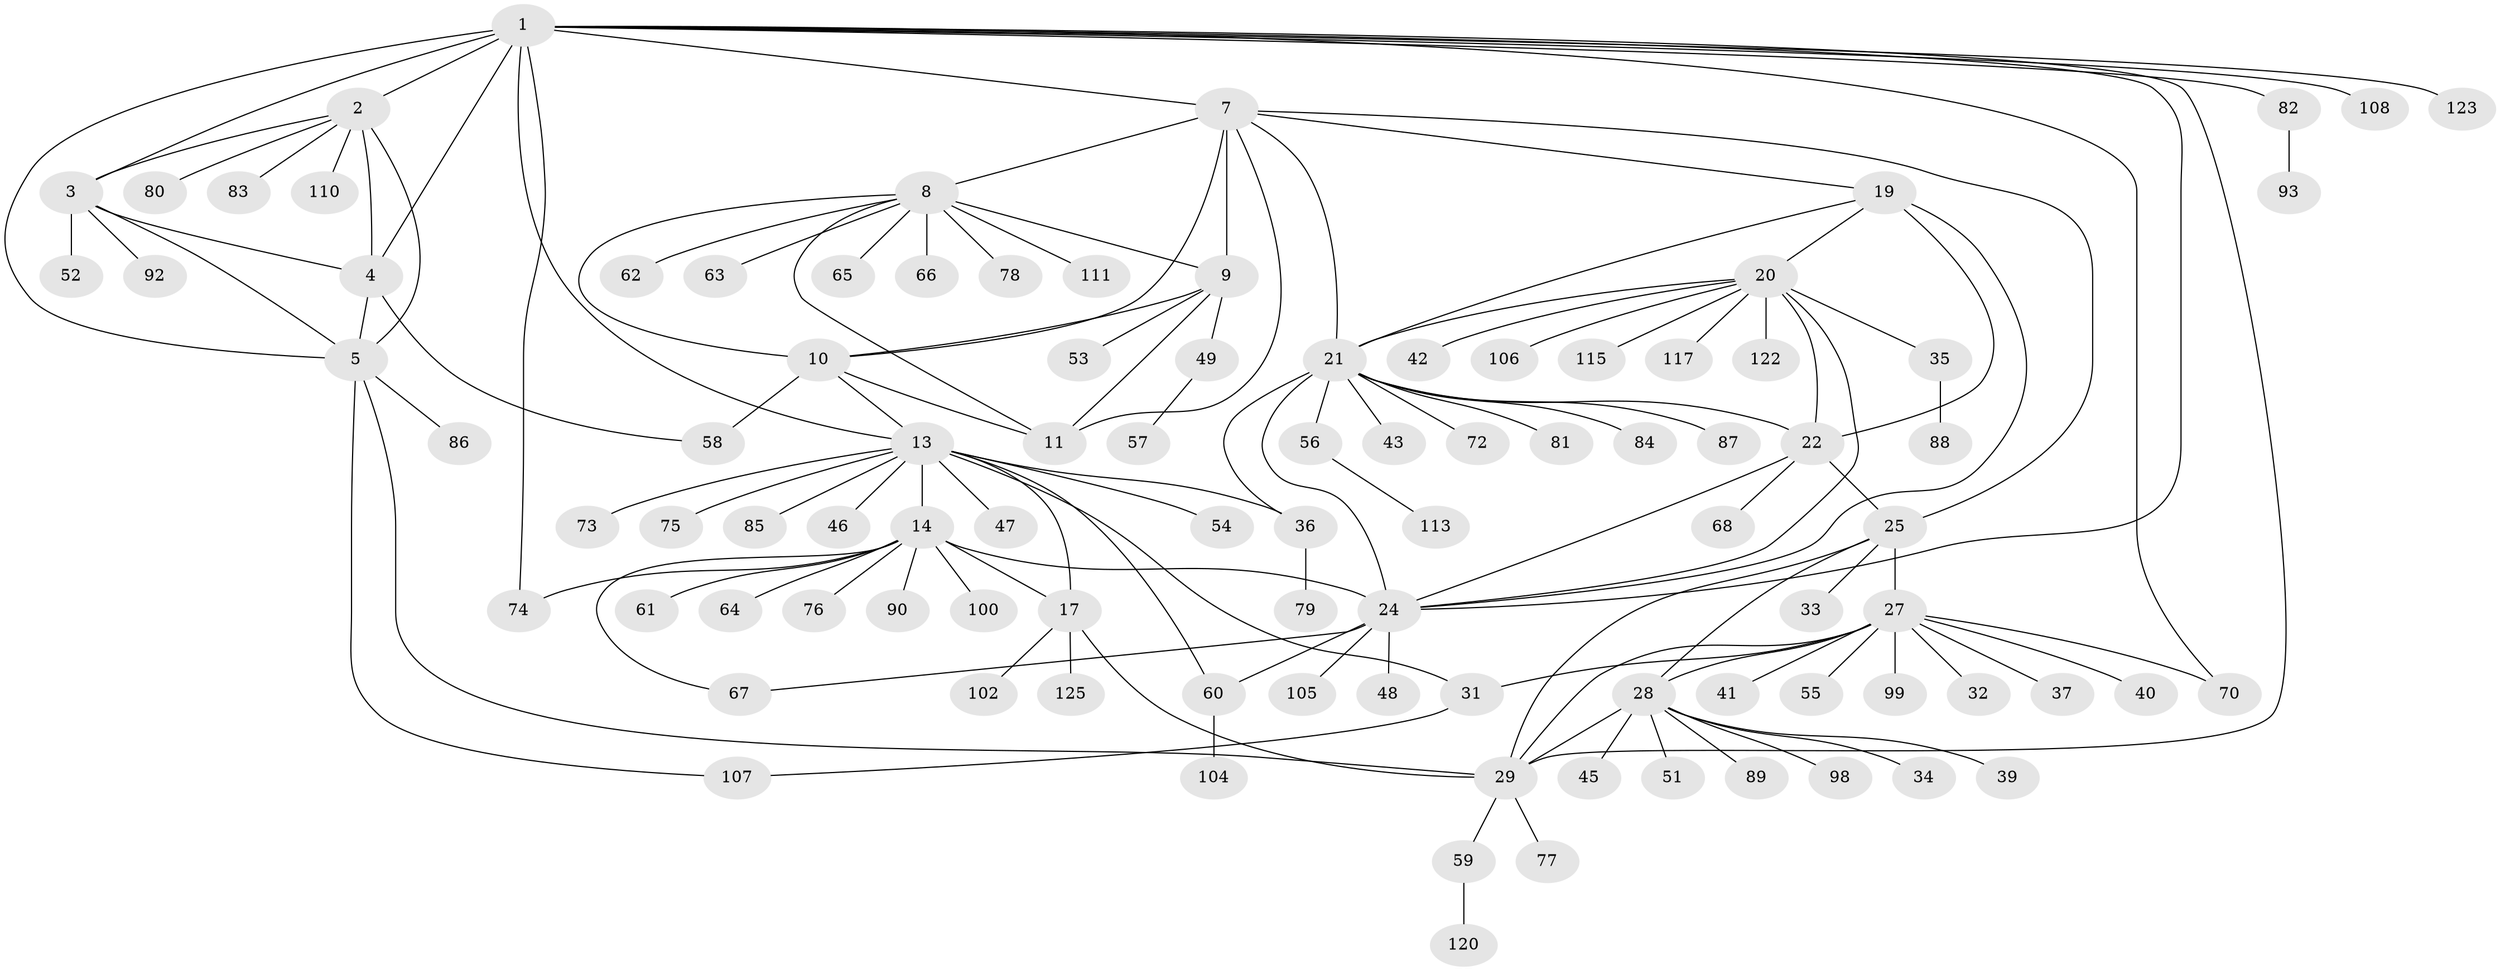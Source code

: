 // Generated by graph-tools (version 1.1) at 2025/52/02/27/25 19:52:15]
// undirected, 97 vertices, 134 edges
graph export_dot {
graph [start="1"]
  node [color=gray90,style=filled];
  1 [super="+6"];
  2 [super="+101"];
  3 [super="+121"];
  4 [super="+112"];
  5 [super="+94"];
  7 [super="+12"];
  8 [super="+44"];
  9;
  10 [super="+71"];
  11 [super="+109"];
  13 [super="+16"];
  14 [super="+15"];
  17 [super="+18"];
  19 [super="+119"];
  20 [super="+103"];
  21 [super="+91"];
  22 [super="+23"];
  24 [super="+95"];
  25 [super="+26"];
  27 [super="+30"];
  28 [super="+38"];
  29 [super="+50"];
  31 [super="+124"];
  32;
  33;
  34;
  35;
  36 [super="+69"];
  37;
  39;
  40;
  41;
  42;
  43;
  45;
  46;
  47;
  48;
  49 [super="+96"];
  51;
  52;
  53;
  54;
  55;
  56;
  57;
  58;
  59;
  60;
  61;
  62;
  63;
  64;
  65;
  66;
  67;
  68;
  70;
  72;
  73;
  74 [super="+114"];
  75;
  76;
  77;
  78;
  79;
  80;
  81;
  82;
  83;
  84 [super="+118"];
  85;
  86;
  87;
  88 [super="+116"];
  89 [super="+97"];
  90;
  92;
  93;
  98;
  99;
  100;
  102;
  104;
  105;
  106;
  107;
  108;
  110;
  111;
  113;
  115;
  117;
  120;
  122;
  123;
  125;
  1 -- 2 [weight=2];
  1 -- 3 [weight=2];
  1 -- 4 [weight=2];
  1 -- 5 [weight=2];
  1 -- 7;
  1 -- 13;
  1 -- 24;
  1 -- 70;
  1 -- 123;
  1 -- 29;
  1 -- 82;
  1 -- 108;
  1 -- 74;
  2 -- 3;
  2 -- 4;
  2 -- 5;
  2 -- 80;
  2 -- 83;
  2 -- 110;
  3 -- 4;
  3 -- 5;
  3 -- 52;
  3 -- 92;
  4 -- 5;
  4 -- 58;
  5 -- 29;
  5 -- 86;
  5 -- 107;
  7 -- 8 [weight=2];
  7 -- 9 [weight=2];
  7 -- 10 [weight=2];
  7 -- 11 [weight=2];
  7 -- 21;
  7 -- 25;
  7 -- 19;
  8 -- 9;
  8 -- 10;
  8 -- 11;
  8 -- 62;
  8 -- 63;
  8 -- 65;
  8 -- 66;
  8 -- 78;
  8 -- 111;
  9 -- 10;
  9 -- 11;
  9 -- 49;
  9 -- 53;
  10 -- 11;
  10 -- 13;
  10 -- 58;
  13 -- 14 [weight=4];
  13 -- 17 [weight=4];
  13 -- 54;
  13 -- 36;
  13 -- 73;
  13 -- 75;
  13 -- 46;
  13 -- 47;
  13 -- 85;
  13 -- 60;
  13 -- 31;
  14 -- 17 [weight=4];
  14 -- 24;
  14 -- 61;
  14 -- 74;
  14 -- 100;
  14 -- 64;
  14 -- 67;
  14 -- 90;
  14 -- 76;
  17 -- 29;
  17 -- 125;
  17 -- 102;
  19 -- 20;
  19 -- 21;
  19 -- 22 [weight=2];
  19 -- 24;
  20 -- 21;
  20 -- 22 [weight=2];
  20 -- 24;
  20 -- 35;
  20 -- 42;
  20 -- 106;
  20 -- 115;
  20 -- 117;
  20 -- 122;
  21 -- 22 [weight=2];
  21 -- 24;
  21 -- 36;
  21 -- 43;
  21 -- 56;
  21 -- 72;
  21 -- 81;
  21 -- 84;
  21 -- 87;
  22 -- 24 [weight=2];
  22 -- 68;
  22 -- 25;
  24 -- 48;
  24 -- 60;
  24 -- 67;
  24 -- 105;
  25 -- 27 [weight=4];
  25 -- 28 [weight=2];
  25 -- 29 [weight=2];
  25 -- 33;
  27 -- 28 [weight=2];
  27 -- 29 [weight=2];
  27 -- 31;
  27 -- 40;
  27 -- 32;
  27 -- 99;
  27 -- 37;
  27 -- 70;
  27 -- 41;
  27 -- 55;
  28 -- 29;
  28 -- 34;
  28 -- 39;
  28 -- 45;
  28 -- 51;
  28 -- 89;
  28 -- 98;
  29 -- 59;
  29 -- 77;
  31 -- 107;
  35 -- 88;
  36 -- 79;
  49 -- 57;
  56 -- 113;
  59 -- 120;
  60 -- 104;
  82 -- 93;
}
